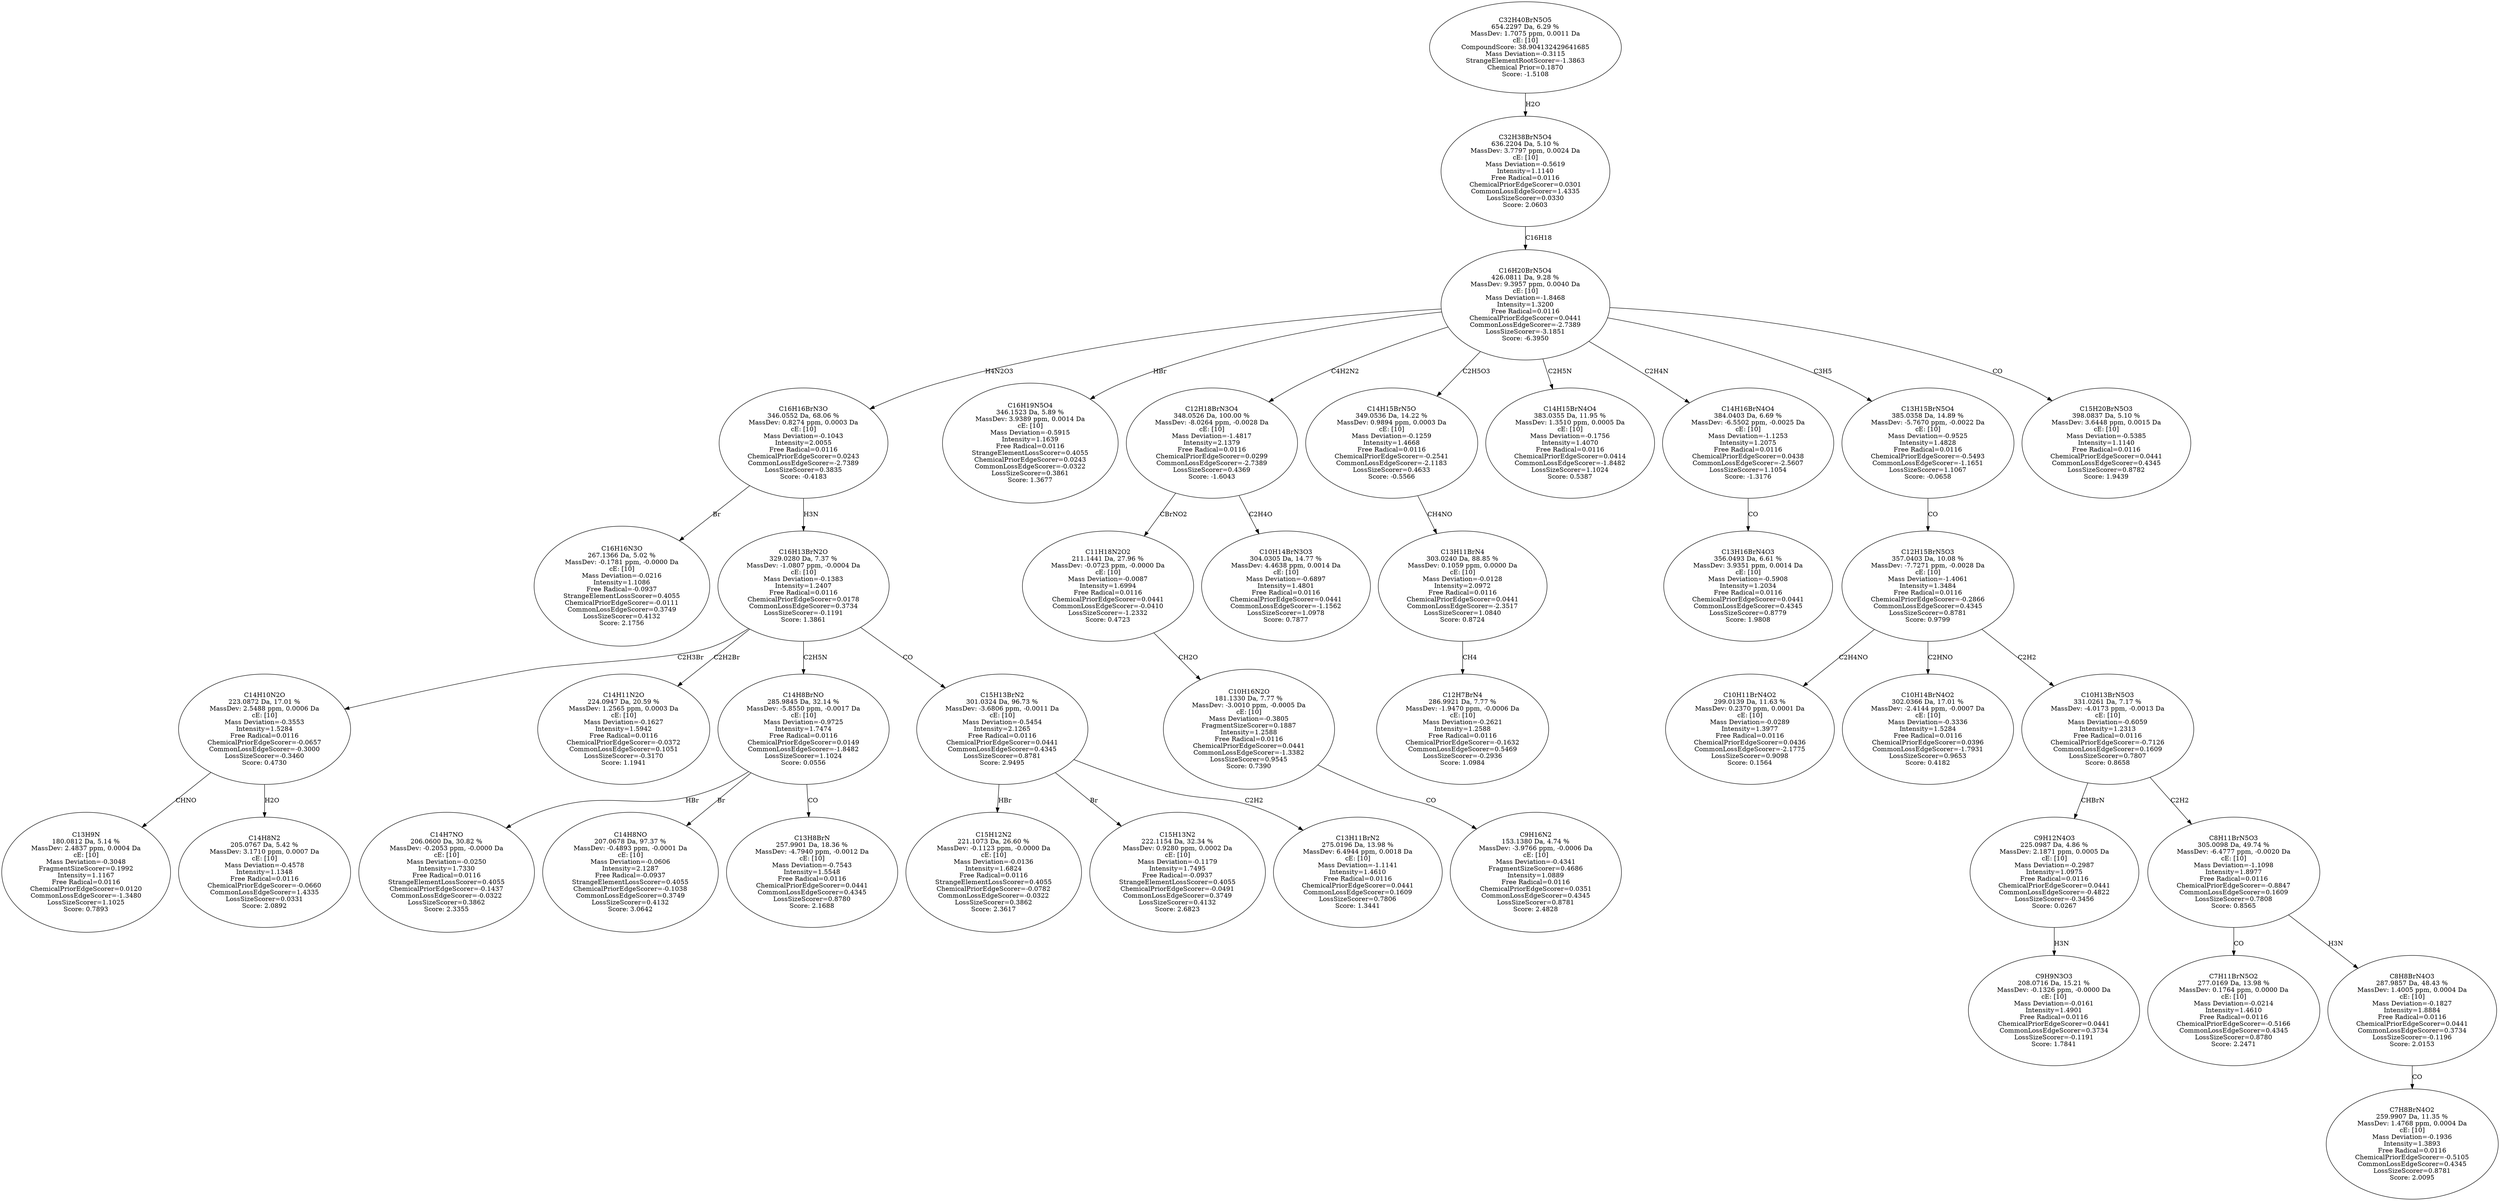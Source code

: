 strict digraph {
v1 [label="C16H16N3O\n267.1366 Da, 5.02 %\nMassDev: -0.1781 ppm, -0.0000 Da\ncE: [10]\nMass Deviation=-0.0216\nIntensity=1.1086\nFree Radical=-0.0937\nStrangeElementLossScorer=0.4055\nChemicalPriorEdgeScorer=-0.0111\nCommonLossEdgeScorer=0.3749\nLossSizeScorer=0.4132\nScore: 2.1756"];
v2 [label="C13H9N\n180.0812 Da, 5.14 %\nMassDev: 2.4837 ppm, 0.0004 Da\ncE: [10]\nMass Deviation=-0.3048\nFragmentSizeScorer=0.1992\nIntensity=1.1167\nFree Radical=0.0116\nChemicalPriorEdgeScorer=0.0120\nCommonLossEdgeScorer=-1.3480\nLossSizeScorer=1.1025\nScore: 0.7893"];
v3 [label="C14H8N2\n205.0767 Da, 5.42 %\nMassDev: 3.1710 ppm, 0.0007 Da\ncE: [10]\nMass Deviation=-0.4578\nIntensity=1.1348\nFree Radical=0.0116\nChemicalPriorEdgeScorer=-0.0660\nCommonLossEdgeScorer=1.4335\nLossSizeScorer=0.0331\nScore: 2.0892"];
v4 [label="C14H10N2O\n223.0872 Da, 17.01 %\nMassDev: 2.5488 ppm, 0.0006 Da\ncE: [10]\nMass Deviation=-0.3553\nIntensity=1.5284\nFree Radical=0.0116\nChemicalPriorEdgeScorer=-0.0657\nCommonLossEdgeScorer=-0.3000\nLossSizeScorer=-0.3460\nScore: 0.4730"];
v5 [label="C14H11N2O\n224.0947 Da, 20.59 %\nMassDev: 1.2565 ppm, 0.0003 Da\ncE: [10]\nMass Deviation=-0.1627\nIntensity=1.5942\nFree Radical=0.0116\nChemicalPriorEdgeScorer=-0.0372\nCommonLossEdgeScorer=0.1051\nLossSizeScorer=-0.3170\nScore: 1.1941"];
v6 [label="C14H7NO\n206.0600 Da, 30.82 %\nMassDev: -0.2053 ppm, -0.0000 Da\ncE: [10]\nMass Deviation=-0.0250\nIntensity=1.7330\nFree Radical=0.0116\nStrangeElementLossScorer=0.4055\nChemicalPriorEdgeScorer=-0.1437\nCommonLossEdgeScorer=-0.0322\nLossSizeScorer=0.3862\nScore: 2.3355"];
v7 [label="C14H8NO\n207.0678 Da, 97.37 %\nMassDev: -0.4893 ppm, -0.0001 Da\ncE: [10]\nMass Deviation=-0.0606\nIntensity=2.1287\nFree Radical=-0.0937\nStrangeElementLossScorer=0.4055\nChemicalPriorEdgeScorer=-0.1038\nCommonLossEdgeScorer=0.3749\nLossSizeScorer=0.4132\nScore: 3.0642"];
v8 [label="C13H8BrN\n257.9901 Da, 18.36 %\nMassDev: -4.7940 ppm, -0.0012 Da\ncE: [10]\nMass Deviation=-0.7543\nIntensity=1.5548\nFree Radical=0.0116\nChemicalPriorEdgeScorer=0.0441\nCommonLossEdgeScorer=0.4345\nLossSizeScorer=0.8780\nScore: 2.1688"];
v9 [label="C14H8BrNO\n285.9845 Da, 32.14 %\nMassDev: -5.8550 ppm, -0.0017 Da\ncE: [10]\nMass Deviation=-0.9725\nIntensity=1.7474\nFree Radical=0.0116\nChemicalPriorEdgeScorer=0.0149\nCommonLossEdgeScorer=-1.8482\nLossSizeScorer=1.1024\nScore: 0.0556"];
v10 [label="C15H12N2\n221.1073 Da, 26.60 %\nMassDev: -0.1123 ppm, -0.0000 Da\ncE: [10]\nMass Deviation=-0.0136\nIntensity=1.6824\nFree Radical=0.0116\nStrangeElementLossScorer=0.4055\nChemicalPriorEdgeScorer=-0.0782\nCommonLossEdgeScorer=-0.0322\nLossSizeScorer=0.3862\nScore: 2.3617"];
v11 [label="C15H13N2\n222.1154 Da, 32.34 %\nMassDev: 0.9280 ppm, 0.0002 Da\ncE: [10]\nMass Deviation=-0.1179\nIntensity=1.7495\nFree Radical=-0.0937\nStrangeElementLossScorer=0.4055\nChemicalPriorEdgeScorer=-0.0491\nCommonLossEdgeScorer=0.3749\nLossSizeScorer=0.4132\nScore: 2.6823"];
v12 [label="C13H11BrN2\n275.0196 Da, 13.98 %\nMassDev: 6.4944 ppm, 0.0018 Da\ncE: [10]\nMass Deviation=-1.1141\nIntensity=1.4610\nFree Radical=0.0116\nChemicalPriorEdgeScorer=0.0441\nCommonLossEdgeScorer=0.1609\nLossSizeScorer=0.7806\nScore: 1.3441"];
v13 [label="C15H13BrN2\n301.0324 Da, 96.73 %\nMassDev: -3.6806 ppm, -0.0011 Da\ncE: [10]\nMass Deviation=-0.5454\nIntensity=2.1265\nFree Radical=0.0116\nChemicalPriorEdgeScorer=0.0441\nCommonLossEdgeScorer=0.4345\nLossSizeScorer=0.8781\nScore: 2.9495"];
v14 [label="C16H13BrN2O\n329.0280 Da, 7.37 %\nMassDev: -1.0807 ppm, -0.0004 Da\ncE: [10]\nMass Deviation=-0.1383\nIntensity=1.2407\nFree Radical=0.0116\nChemicalPriorEdgeScorer=0.0178\nCommonLossEdgeScorer=0.3734\nLossSizeScorer=-0.1191\nScore: 1.3861"];
v15 [label="C16H16BrN3O\n346.0552 Da, 68.06 %\nMassDev: 0.8274 ppm, 0.0003 Da\ncE: [10]\nMass Deviation=-0.1043\nIntensity=2.0055\nFree Radical=0.0116\nChemicalPriorEdgeScorer=0.0243\nCommonLossEdgeScorer=-2.7389\nLossSizeScorer=0.3835\nScore: -0.4183"];
v16 [label="C16H19N5O4\n346.1523 Da, 5.89 %\nMassDev: 3.9389 ppm, 0.0014 Da\ncE: [10]\nMass Deviation=-0.5915\nIntensity=1.1639\nFree Radical=0.0116\nStrangeElementLossScorer=0.4055\nChemicalPriorEdgeScorer=0.0243\nCommonLossEdgeScorer=-0.0322\nLossSizeScorer=0.3861\nScore: 1.3677"];
v17 [label="C9H16N2\n153.1380 Da, 4.74 %\nMassDev: -3.9766 ppm, -0.0006 Da\ncE: [10]\nMass Deviation=-0.4341\nFragmentSizeScorer=0.4686\nIntensity=1.0889\nFree Radical=0.0116\nChemicalPriorEdgeScorer=0.0351\nCommonLossEdgeScorer=0.4345\nLossSizeScorer=0.8781\nScore: 2.4828"];
v18 [label="C10H16N2O\n181.1330 Da, 7.77 %\nMassDev: -3.0010 ppm, -0.0005 Da\ncE: [10]\nMass Deviation=-0.3805\nFragmentSizeScorer=0.1887\nIntensity=1.2588\nFree Radical=0.0116\nChemicalPriorEdgeScorer=0.0441\nCommonLossEdgeScorer=-1.3382\nLossSizeScorer=0.9545\nScore: 0.7390"];
v19 [label="C11H18N2O2\n211.1441 Da, 27.96 %\nMassDev: -0.0723 ppm, -0.0000 Da\ncE: [10]\nMass Deviation=-0.0087\nIntensity=1.6994\nFree Radical=0.0116\nChemicalPriorEdgeScorer=0.0441\nCommonLossEdgeScorer=-0.0410\nLossSizeScorer=-1.2332\nScore: 0.4723"];
v20 [label="C10H14BrN3O3\n304.0305 Da, 14.77 %\nMassDev: 4.4638 ppm, 0.0014 Da\ncE: [10]\nMass Deviation=-0.6897\nIntensity=1.4801\nFree Radical=0.0116\nChemicalPriorEdgeScorer=0.0441\nCommonLossEdgeScorer=-1.1562\nLossSizeScorer=1.0978\nScore: 0.7877"];
v21 [label="C12H18BrN3O4\n348.0526 Da, 100.00 %\nMassDev: -8.0264 ppm, -0.0028 Da\ncE: [10]\nMass Deviation=-1.4817\nIntensity=2.1379\nFree Radical=0.0116\nChemicalPriorEdgeScorer=0.0299\nCommonLossEdgeScorer=-2.7389\nLossSizeScorer=0.4369\nScore: -1.6043"];
v22 [label="C12H7BrN4\n286.9921 Da, 7.77 %\nMassDev: -1.9470 ppm, -0.0006 Da\ncE: [10]\nMass Deviation=-0.2621\nIntensity=1.2588\nFree Radical=0.0116\nChemicalPriorEdgeScorer=-0.1632\nCommonLossEdgeScorer=0.5469\nLossSizeScorer=-0.2936\nScore: 1.0984"];
v23 [label="C13H11BrN4\n303.0240 Da, 88.85 %\nMassDev: 0.1059 ppm, 0.0000 Da\ncE: [10]\nMass Deviation=-0.0128\nIntensity=2.0972\nFree Radical=0.0116\nChemicalPriorEdgeScorer=0.0441\nCommonLossEdgeScorer=-2.3517\nLossSizeScorer=1.0840\nScore: 0.8724"];
v24 [label="C14H15BrN5O\n349.0536 Da, 14.22 %\nMassDev: 0.9894 ppm, 0.0003 Da\ncE: [10]\nMass Deviation=-0.1259\nIntensity=1.4668\nFree Radical=0.0116\nChemicalPriorEdgeScorer=-0.2541\nCommonLossEdgeScorer=-2.1183\nLossSizeScorer=0.4633\nScore: -0.5566"];
v25 [label="C14H15BrN4O4\n383.0355 Da, 11.95 %\nMassDev: 1.3510 ppm, 0.0005 Da\ncE: [10]\nMass Deviation=-0.1756\nIntensity=1.4070\nFree Radical=0.0116\nChemicalPriorEdgeScorer=0.0414\nCommonLossEdgeScorer=-1.8482\nLossSizeScorer=1.1024\nScore: 0.5387"];
v26 [label="C13H16BrN4O3\n356.0493 Da, 6.61 %\nMassDev: 3.9351 ppm, 0.0014 Da\ncE: [10]\nMass Deviation=-0.5908\nIntensity=1.2034\nFree Radical=0.0116\nChemicalPriorEdgeScorer=0.0441\nCommonLossEdgeScorer=0.4345\nLossSizeScorer=0.8779\nScore: 1.9808"];
v27 [label="C14H16BrN4O4\n384.0403 Da, 6.69 %\nMassDev: -6.5502 ppm, -0.0025 Da\ncE: [10]\nMass Deviation=-1.1253\nIntensity=1.2075\nFree Radical=0.0116\nChemicalPriorEdgeScorer=0.0438\nCommonLossEdgeScorer=-2.5607\nLossSizeScorer=1.1054\nScore: -1.3176"];
v28 [label="C10H11BrN4O2\n299.0139 Da, 11.63 %\nMassDev: 0.2370 ppm, 0.0001 Da\ncE: [10]\nMass Deviation=-0.0289\nIntensity=1.3977\nFree Radical=0.0116\nChemicalPriorEdgeScorer=0.0436\nCommonLossEdgeScorer=-2.1775\nLossSizeScorer=0.9098\nScore: 0.1564"];
v29 [label="C10H14BrN4O2\n302.0366 Da, 17.01 %\nMassDev: -2.4144 ppm, -0.0007 Da\ncE: [10]\nMass Deviation=-0.3336\nIntensity=1.5284\nFree Radical=0.0116\nChemicalPriorEdgeScorer=0.0396\nCommonLossEdgeScorer=-1.7931\nLossSizeScorer=0.9653\nScore: 0.4182"];
v30 [label="C9H9N3O3\n208.0716 Da, 15.21 %\nMassDev: -0.1326 ppm, -0.0000 Da\ncE: [10]\nMass Deviation=-0.0161\nIntensity=1.4901\nFree Radical=0.0116\nChemicalPriorEdgeScorer=0.0441\nCommonLossEdgeScorer=0.3734\nLossSizeScorer=-0.1191\nScore: 1.7841"];
v31 [label="C9H12N4O3\n225.0987 Da, 4.86 %\nMassDev: 2.1871 ppm, 0.0005 Da\ncE: [10]\nMass Deviation=-0.2987\nIntensity=1.0975\nFree Radical=0.0116\nChemicalPriorEdgeScorer=0.0441\nCommonLossEdgeScorer=-0.4822\nLossSizeScorer=-0.3456\nScore: 0.0267"];
v32 [label="C7H11BrN5O2\n277.0169 Da, 13.98 %\nMassDev: 0.1764 ppm, 0.0000 Da\ncE: [10]\nMass Deviation=-0.0214\nIntensity=1.4610\nFree Radical=0.0116\nChemicalPriorEdgeScorer=-0.5166\nCommonLossEdgeScorer=0.4345\nLossSizeScorer=0.8780\nScore: 2.2471"];
v33 [label="C7H8BrN4O2\n259.9907 Da, 11.35 %\nMassDev: 1.4768 ppm, 0.0004 Da\ncE: [10]\nMass Deviation=-0.1936\nIntensity=1.3893\nFree Radical=0.0116\nChemicalPriorEdgeScorer=-0.5105\nCommonLossEdgeScorer=0.4345\nLossSizeScorer=0.8781\nScore: 2.0095"];
v34 [label="C8H8BrN4O3\n287.9857 Da, 48.43 %\nMassDev: 1.4005 ppm, 0.0004 Da\ncE: [10]\nMass Deviation=-0.1827\nIntensity=1.8884\nFree Radical=0.0116\nChemicalPriorEdgeScorer=0.0441\nCommonLossEdgeScorer=0.3734\nLossSizeScorer=-0.1196\nScore: 2.0153"];
v35 [label="C8H11BrN5O3\n305.0098 Da, 49.74 %\nMassDev: -6.4777 ppm, -0.0020 Da\ncE: [10]\nMass Deviation=-1.1098\nIntensity=1.8977\nFree Radical=0.0116\nChemicalPriorEdgeScorer=-0.8847\nCommonLossEdgeScorer=0.1609\nLossSizeScorer=0.7808\nScore: 0.8565"];
v36 [label="C10H13BrN5O3\n331.0261 Da, 7.17 %\nMassDev: -4.0173 ppm, -0.0013 Da\ncE: [10]\nMass Deviation=-0.6059\nIntensity=1.2313\nFree Radical=0.0116\nChemicalPriorEdgeScorer=-0.7126\nCommonLossEdgeScorer=0.1609\nLossSizeScorer=0.7807\nScore: 0.8658"];
v37 [label="C12H15BrN5O3\n357.0403 Da, 10.08 %\nMassDev: -7.7271 ppm, -0.0028 Da\ncE: [10]\nMass Deviation=-1.4061\nIntensity=1.3484\nFree Radical=0.0116\nChemicalPriorEdgeScorer=-0.2866\nCommonLossEdgeScorer=0.4345\nLossSizeScorer=0.8781\nScore: 0.9799"];
v38 [label="C13H15BrN5O4\n385.0358 Da, 14.89 %\nMassDev: -5.7670 ppm, -0.0022 Da\ncE: [10]\nMass Deviation=-0.9525\nIntensity=1.4828\nFree Radical=0.0116\nChemicalPriorEdgeScorer=-0.5493\nCommonLossEdgeScorer=-1.1651\nLossSizeScorer=1.1067\nScore: -0.0658"];
v39 [label="C15H20BrN5O3\n398.0837 Da, 5.10 %\nMassDev: 3.6448 ppm, 0.0015 Da\ncE: [10]\nMass Deviation=-0.5385\nIntensity=1.1140\nFree Radical=0.0116\nChemicalPriorEdgeScorer=0.0441\nCommonLossEdgeScorer=0.4345\nLossSizeScorer=0.8782\nScore: 1.9439"];
v40 [label="C16H20BrN5O4\n426.0811 Da, 9.28 %\nMassDev: 9.3957 ppm, 0.0040 Da\ncE: [10]\nMass Deviation=-1.8468\nIntensity=1.3200\nFree Radical=0.0116\nChemicalPriorEdgeScorer=0.0441\nCommonLossEdgeScorer=-2.7389\nLossSizeScorer=-3.1851\nScore: -6.3950"];
v41 [label="C32H38BrN5O4\n636.2204 Da, 5.10 %\nMassDev: 3.7797 ppm, 0.0024 Da\ncE: [10]\nMass Deviation=-0.5619\nIntensity=1.1140\nFree Radical=0.0116\nChemicalPriorEdgeScorer=0.0301\nCommonLossEdgeScorer=1.4335\nLossSizeScorer=0.0330\nScore: 2.0603"];
v42 [label="C32H40BrN5O5\n654.2297 Da, 6.29 %\nMassDev: 1.7075 ppm, 0.0011 Da\ncE: [10]\nCompoundScore: 38.904132429641685\nMass Deviation=-0.3115\nStrangeElementRootScorer=-1.3863\nChemical Prior=0.1870\nScore: -1.5108"];
v15 -> v1 [label="Br"];
v4 -> v2 [label="CHNO"];
v4 -> v3 [label="H2O"];
v14 -> v4 [label="C2H3Br"];
v14 -> v5 [label="C2H2Br"];
v9 -> v6 [label="HBr"];
v9 -> v7 [label="Br"];
v9 -> v8 [label="CO"];
v14 -> v9 [label="C2H5N"];
v13 -> v10 [label="HBr"];
v13 -> v11 [label="Br"];
v13 -> v12 [label="C2H2"];
v14 -> v13 [label="CO"];
v15 -> v14 [label="H3N"];
v40 -> v15 [label="H4N2O3"];
v40 -> v16 [label="HBr"];
v18 -> v17 [label="CO"];
v19 -> v18 [label="CH2O"];
v21 -> v19 [label="CBrNO2"];
v21 -> v20 [label="C2H4O"];
v40 -> v21 [label="C4H2N2"];
v23 -> v22 [label="CH4"];
v24 -> v23 [label="CH4NO"];
v40 -> v24 [label="C2H5O3"];
v40 -> v25 [label="C2H5N"];
v27 -> v26 [label="CO"];
v40 -> v27 [label="C2H4N"];
v37 -> v28 [label="C2H4NO"];
v37 -> v29 [label="C2HNO"];
v31 -> v30 [label="H3N"];
v36 -> v31 [label="CHBrN"];
v35 -> v32 [label="CO"];
v34 -> v33 [label="CO"];
v35 -> v34 [label="H3N"];
v36 -> v35 [label="C2H2"];
v37 -> v36 [label="C2H2"];
v38 -> v37 [label="CO"];
v40 -> v38 [label="C3H5"];
v40 -> v39 [label="CO"];
v41 -> v40 [label="C16H18"];
v42 -> v41 [label="H2O"];
}